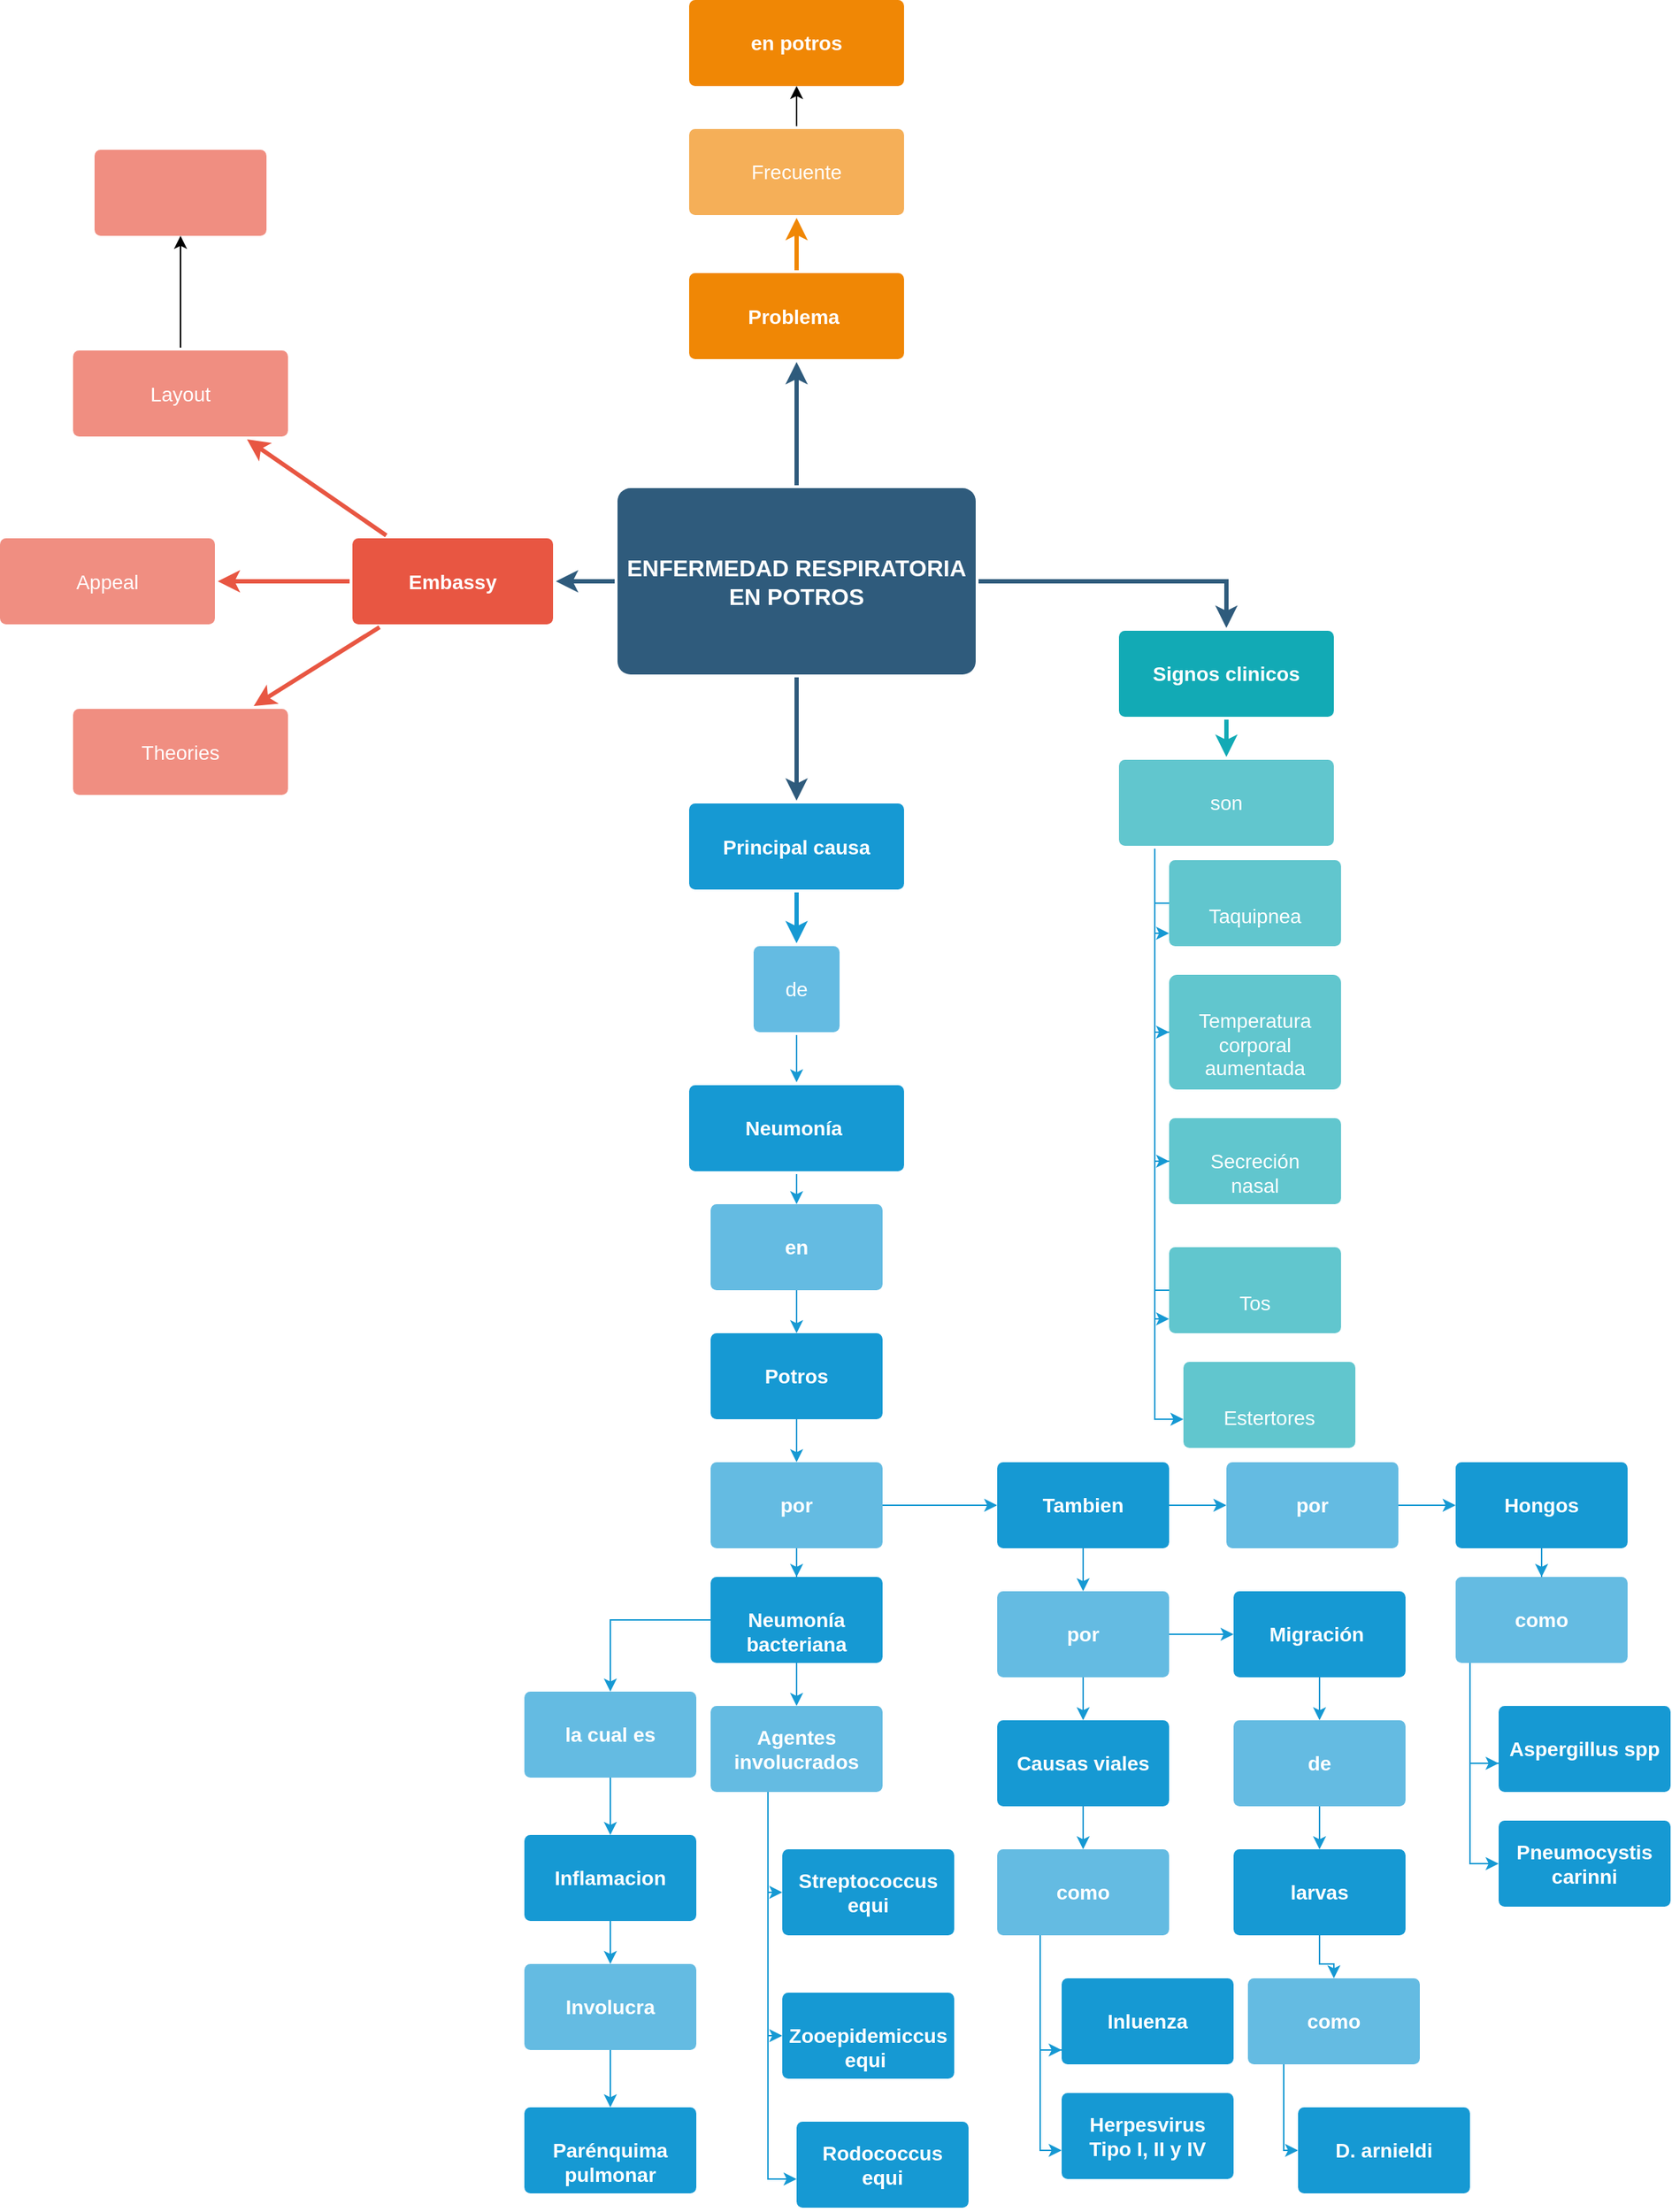 <mxfile version="13.6.6" type="github">
  <diagram id="6a731a19-8d31-9384-78a2-239565b7b9f0" name="Page-1">
    <mxGraphModel dx="1021" dy="509" grid="1" gridSize="10" guides="1" tooltips="1" connect="1" arrows="1" fold="1" page="1" pageScale="1" pageWidth="1169" pageHeight="827" background="#ffffff" math="0" shadow="0">
      <root>
        <mxCell id="0" />
        <mxCell id="1" parent="0" />
        <mxCell id="1745" value="" style="edgeStyle=none;rounded=0;jumpStyle=none;html=1;shadow=0;labelBackgroundColor=none;startArrow=none;startFill=0;endArrow=classic;endFill=1;jettySize=auto;orthogonalLoop=1;strokeColor=#2F5B7C;strokeWidth=3;fontFamily=Helvetica;fontSize=16;fontColor=#23445D;spacing=5;" parent="1" source="1749" target="1764" edge="1">
          <mxGeometry relative="1" as="geometry" />
        </mxCell>
        <mxCell id="1746" value="" style="edgeStyle=orthogonalEdgeStyle;rounded=0;jumpStyle=none;html=1;shadow=0;labelBackgroundColor=none;startArrow=none;startFill=0;endArrow=classic;endFill=1;jettySize=auto;orthogonalLoop=1;strokeColor=#2F5B7C;strokeWidth=3;fontFamily=Helvetica;fontSize=16;fontColor=#23445D;spacing=5;" parent="1" source="1749" target="1771" edge="1">
          <mxGeometry relative="1" as="geometry">
            <Array as="points">
              <mxPoint x="870" y="415" />
            </Array>
          </mxGeometry>
        </mxCell>
        <mxCell id="1747" value="" style="edgeStyle=none;rounded=0;jumpStyle=none;html=1;shadow=0;labelBackgroundColor=none;startArrow=none;startFill=0;endArrow=classic;endFill=1;jettySize=auto;orthogonalLoop=1;strokeColor=#2F5B7C;strokeWidth=3;fontFamily=Helvetica;fontSize=16;fontColor=#23445D;spacing=5;" parent="1" source="1749" target="1760" edge="1">
          <mxGeometry relative="1" as="geometry" />
        </mxCell>
        <mxCell id="1748" value="" style="edgeStyle=none;rounded=0;jumpStyle=none;html=1;shadow=0;labelBackgroundColor=none;startArrow=none;startFill=0;endArrow=classic;endFill=1;jettySize=auto;orthogonalLoop=1;strokeColor=#2F5B7C;strokeWidth=3;fontFamily=Helvetica;fontSize=16;fontColor=#23445D;spacing=5;" parent="1" source="1749" target="1753" edge="1">
          <mxGeometry relative="1" as="geometry" />
        </mxCell>
        <mxCell id="1749" value="ENFERMEDAD RESPIRATORIA EN POTROS" style="rounded=1;whiteSpace=wrap;html=1;shadow=0;labelBackgroundColor=none;strokeColor=none;strokeWidth=3;fillColor=#2F5B7C;fontFamily=Helvetica;fontSize=16;fontColor=#FFFFFF;align=center;fontStyle=1;spacing=5;arcSize=7;perimeterSpacing=2;" parent="1" vertex="1">
          <mxGeometry x="445" y="350.5" width="250" height="130" as="geometry" />
        </mxCell>
        <mxCell id="1750" value="" style="edgeStyle=none;rounded=1;jumpStyle=none;html=1;shadow=0;labelBackgroundColor=none;startArrow=none;startFill=0;jettySize=auto;orthogonalLoop=1;strokeColor=#E85642;strokeWidth=3;fontFamily=Helvetica;fontSize=14;fontColor=#FFFFFF;spacing=5;fontStyle=1;fillColor=#b0e3e6;" parent="1" source="1753" target="1756" edge="1">
          <mxGeometry relative="1" as="geometry" />
        </mxCell>
        <mxCell id="1751" value="" style="edgeStyle=none;rounded=1;jumpStyle=none;html=1;shadow=0;labelBackgroundColor=none;startArrow=none;startFill=0;jettySize=auto;orthogonalLoop=1;strokeColor=#E85642;strokeWidth=3;fontFamily=Helvetica;fontSize=14;fontColor=#FFFFFF;spacing=5;fontStyle=1;fillColor=#b0e3e6;" parent="1" source="1753" target="1755" edge="1">
          <mxGeometry relative="1" as="geometry" />
        </mxCell>
        <mxCell id="1752" value="" style="edgeStyle=none;rounded=1;jumpStyle=none;html=1;shadow=0;labelBackgroundColor=none;startArrow=none;startFill=0;jettySize=auto;orthogonalLoop=1;strokeColor=#E85642;strokeWidth=3;fontFamily=Helvetica;fontSize=14;fontColor=#FFFFFF;spacing=5;fontStyle=1;fillColor=#b0e3e6;" parent="1" source="1753" target="1754" edge="1">
          <mxGeometry relative="1" as="geometry" />
        </mxCell>
        <mxCell id="1753" value="Embassy" style="rounded=1;whiteSpace=wrap;html=1;shadow=0;labelBackgroundColor=none;strokeColor=none;strokeWidth=3;fillColor=#e85642;fontFamily=Helvetica;fontSize=14;fontColor=#FFFFFF;align=center;spacing=5;fontStyle=1;arcSize=7;perimeterSpacing=2;" parent="1" vertex="1">
          <mxGeometry x="260" y="385.5" width="140" height="60" as="geometry" />
        </mxCell>
        <mxCell id="1754" value="Theories" style="rounded=1;whiteSpace=wrap;html=1;shadow=0;labelBackgroundColor=none;strokeColor=none;strokeWidth=3;fillColor=#f08e81;fontFamily=Helvetica;fontSize=14;fontColor=#FFFFFF;align=center;spacing=5;fontStyle=0;arcSize=7;perimeterSpacing=2;" parent="1" vertex="1">
          <mxGeometry x="65" y="504.5" width="150" height="60" as="geometry" />
        </mxCell>
        <mxCell id="1755" value="Appeal" style="rounded=1;whiteSpace=wrap;html=1;shadow=0;labelBackgroundColor=none;strokeColor=none;strokeWidth=3;fillColor=#f08e81;fontFamily=Helvetica;fontSize=14;fontColor=#FFFFFF;align=center;spacing=5;fontStyle=0;arcSize=7;perimeterSpacing=2;" parent="1" vertex="1">
          <mxGeometry x="14" y="385.5" width="150" height="60" as="geometry" />
        </mxCell>
        <mxCell id="0YYy5fUookCanVHD36Z4-1780" value="" style="edgeStyle=orthogonalEdgeStyle;rounded=0;orthogonalLoop=1;jettySize=auto;html=1;" edge="1" parent="1" source="1756" target="0YYy5fUookCanVHD36Z4-1779">
          <mxGeometry relative="1" as="geometry" />
        </mxCell>
        <mxCell id="1756" value="Layout" style="rounded=1;whiteSpace=wrap;html=1;shadow=0;labelBackgroundColor=none;strokeColor=none;strokeWidth=3;fillColor=#f08e81;fontFamily=Helvetica;fontSize=14;fontColor=#FFFFFF;align=center;spacing=5;fontStyle=0;arcSize=7;perimeterSpacing=2;" parent="1" vertex="1">
          <mxGeometry x="65" y="254.5" width="150" height="60" as="geometry" />
        </mxCell>
        <mxCell id="1758" value="" style="edgeStyle=none;rounded=0;jumpStyle=none;html=1;shadow=0;labelBackgroundColor=none;startArrow=none;startFill=0;endArrow=classic;endFill=1;jettySize=auto;orthogonalLoop=1;strokeColor=#1699D3;strokeWidth=3;fontFamily=Helvetica;fontSize=14;fontColor=#FFFFFF;spacing=5;" parent="1" source="1760" target="1762" edge="1">
          <mxGeometry relative="1" as="geometry" />
        </mxCell>
        <mxCell id="1760" value="Principal causa" style="rounded=1;whiteSpace=wrap;html=1;shadow=0;labelBackgroundColor=none;strokeColor=none;strokeWidth=3;fillColor=#1699d3;fontFamily=Helvetica;fontSize=14;fontColor=#FFFFFF;align=center;spacing=5;fontStyle=1;arcSize=7;perimeterSpacing=2;" parent="1" vertex="1">
          <mxGeometry x="495" y="570.5" width="150" height="60" as="geometry" />
        </mxCell>
        <mxCell id="0YYy5fUookCanVHD36Z4-1787" value="" style="edgeStyle=orthogonalEdgeStyle;rounded=0;orthogonalLoop=1;jettySize=auto;html=1;strokeColor=#1699D3;" edge="1" parent="1" source="1762" target="0YYy5fUookCanVHD36Z4-1785">
          <mxGeometry relative="1" as="geometry" />
        </mxCell>
        <mxCell id="1762" value="de" style="rounded=1;whiteSpace=wrap;html=1;shadow=0;labelBackgroundColor=none;strokeColor=none;strokeWidth=3;fillColor=#64bbe2;fontFamily=Helvetica;fontSize=14;fontColor=#FFFFFF;align=center;spacing=5;arcSize=7;perimeterSpacing=2;" parent="1" vertex="1">
          <mxGeometry x="540" y="670" width="60" height="60" as="geometry" />
        </mxCell>
        <mxCell id="1764" value="Problema&amp;nbsp;" style="rounded=1;whiteSpace=wrap;html=1;shadow=0;labelBackgroundColor=none;strokeColor=none;strokeWidth=3;fontFamily=Helvetica;fontSize=14;fontColor=#FFFFFF;align=center;spacing=5;fontStyle=1;arcSize=7;perimeterSpacing=2;fillColor=#F08705;" parent="1" vertex="1">
          <mxGeometry x="495" y="200.5" width="150" height="60" as="geometry" />
        </mxCell>
        <mxCell id="0YYy5fUookCanVHD36Z4-1783" style="edgeStyle=orthogonalEdgeStyle;rounded=0;orthogonalLoop=1;jettySize=auto;html=1;" edge="1" parent="1" source="1767">
          <mxGeometry relative="1" as="geometry">
            <mxPoint x="570" y="70" as="targetPoint" />
          </mxGeometry>
        </mxCell>
        <mxCell id="1767" value="Frecuente" style="rounded=1;whiteSpace=wrap;html=1;shadow=0;labelBackgroundColor=none;strokeColor=none;strokeWidth=3;fillColor=#f5af58;fontFamily=Helvetica;fontSize=14;fontColor=#FFFFFF;align=center;spacing=5;arcSize=7;perimeterSpacing=2;" parent="1" vertex="1">
          <mxGeometry x="495" y="100" width="150" height="60" as="geometry" />
        </mxCell>
        <mxCell id="1768" value="" style="edgeStyle=none;rounded=0;jumpStyle=none;html=1;shadow=0;labelBackgroundColor=none;startArrow=none;startFill=0;endArrow=classic;endFill=1;jettySize=auto;orthogonalLoop=1;strokeColor=#F08705;strokeWidth=3;fontFamily=Helvetica;fontSize=14;fontColor=#FFFFFF;spacing=5;" parent="1" source="1764" target="1767" edge="1">
          <mxGeometry relative="1" as="geometry" />
        </mxCell>
        <mxCell id="1771" value="Signos clinicos" style="rounded=1;whiteSpace=wrap;html=1;shadow=0;labelBackgroundColor=none;strokeColor=none;strokeWidth=3;fillColor=#12aab5;fontFamily=Helvetica;fontSize=14;fontColor=#FFFFFF;align=center;spacing=5;fontStyle=1;arcSize=7;perimeterSpacing=2;" parent="1" vertex="1">
          <mxGeometry x="795" y="450.0" width="150" height="60" as="geometry" />
        </mxCell>
        <mxCell id="0YYy5fUookCanVHD36Z4-1854" value="" style="edgeStyle=orthogonalEdgeStyle;rounded=0;orthogonalLoop=1;jettySize=auto;html=1;strokeColor=#1699D3;" edge="1" parent="1" source="1772" target="0YYy5fUookCanVHD36Z4-1853">
          <mxGeometry relative="1" as="geometry">
            <Array as="points">
              <mxPoint x="820" y="661" />
            </Array>
          </mxGeometry>
        </mxCell>
        <mxCell id="1772" value="son" style="rounded=1;whiteSpace=wrap;html=1;shadow=0;labelBackgroundColor=none;strokeColor=none;strokeWidth=3;fillColor=#61c6ce;fontFamily=Helvetica;fontSize=14;fontColor=#FFFFFF;align=center;spacing=5;fontStyle=0;arcSize=7;perimeterSpacing=2;" parent="1" vertex="1">
          <mxGeometry x="795" y="540" width="150" height="60" as="geometry" />
        </mxCell>
        <mxCell id="1773" value="" style="edgeStyle=none;rounded=1;jumpStyle=none;html=1;shadow=0;labelBackgroundColor=none;startArrow=none;startFill=0;jettySize=auto;orthogonalLoop=1;strokeColor=#12AAB5;strokeWidth=3;fontFamily=Helvetica;fontSize=14;fontColor=#FFFFFF;spacing=5;fontStyle=1;fillColor=#b0e3e6;" parent="1" source="1771" target="1772" edge="1">
          <mxGeometry relative="1" as="geometry" />
        </mxCell>
        <mxCell id="0YYy5fUookCanVHD36Z4-1779" value="" style="whiteSpace=wrap;html=1;rounded=1;shadow=0;fontSize=14;fontColor=#FFFFFF;fontStyle=0;strokeColor=none;strokeWidth=3;fillColor=#f08e81;spacing=5;arcSize=7;" vertex="1" parent="1">
          <mxGeometry x="80" y="114.5" width="120" height="60" as="geometry" />
        </mxCell>
        <mxCell id="0YYy5fUookCanVHD36Z4-1784" value="en potros" style="rounded=1;whiteSpace=wrap;html=1;shadow=0;labelBackgroundColor=none;strokeColor=none;strokeWidth=3;fontFamily=Helvetica;fontSize=14;fontColor=#FFFFFF;align=center;spacing=5;fontStyle=1;arcSize=7;perimeterSpacing=2;fillColor=#F08705;" vertex="1" parent="1">
          <mxGeometry x="495" y="10" width="150" height="60" as="geometry" />
        </mxCell>
        <mxCell id="0YYy5fUookCanVHD36Z4-1789" value="" style="edgeStyle=orthogonalEdgeStyle;rounded=0;orthogonalLoop=1;jettySize=auto;html=1;strokeColor=#1699D3;" edge="1" parent="1" source="0YYy5fUookCanVHD36Z4-1785" target="0YYy5fUookCanVHD36Z4-1788">
          <mxGeometry relative="1" as="geometry" />
        </mxCell>
        <mxCell id="0YYy5fUookCanVHD36Z4-1785" value="Neumonía&amp;nbsp;" style="rounded=1;whiteSpace=wrap;html=1;shadow=0;labelBackgroundColor=none;strokeColor=none;strokeWidth=3;fillColor=#1699d3;fontFamily=Helvetica;fontSize=14;fontColor=#FFFFFF;align=center;spacing=5;fontStyle=1;arcSize=7;perimeterSpacing=2;" vertex="1" parent="1">
          <mxGeometry x="495" y="767" width="150" height="60" as="geometry" />
        </mxCell>
        <mxCell id="0YYy5fUookCanVHD36Z4-1791" value="" style="edgeStyle=orthogonalEdgeStyle;rounded=0;orthogonalLoop=1;jettySize=auto;html=1;strokeColor=#1699D3;" edge="1" parent="1" source="0YYy5fUookCanVHD36Z4-1788" target="0YYy5fUookCanVHD36Z4-1790">
          <mxGeometry relative="1" as="geometry" />
        </mxCell>
        <mxCell id="0YYy5fUookCanVHD36Z4-1788" value="en" style="whiteSpace=wrap;html=1;rounded=1;shadow=0;fontSize=14;fontColor=#FFFFFF;fontStyle=1;strokeColor=none;strokeWidth=3;spacing=5;arcSize=7;fillColor=#64BBE2;" vertex="1" parent="1">
          <mxGeometry x="510" y="850" width="120" height="60" as="geometry" />
        </mxCell>
        <mxCell id="0YYy5fUookCanVHD36Z4-1793" value="" style="edgeStyle=orthogonalEdgeStyle;rounded=0;orthogonalLoop=1;jettySize=auto;html=1;strokeColor=#1699D3;" edge="1" parent="1" source="0YYy5fUookCanVHD36Z4-1790" target="0YYy5fUookCanVHD36Z4-1792">
          <mxGeometry relative="1" as="geometry" />
        </mxCell>
        <mxCell id="0YYy5fUookCanVHD36Z4-1790" value="Potros" style="whiteSpace=wrap;html=1;rounded=1;shadow=0;fontSize=14;fontColor=#FFFFFF;fontStyle=1;strokeColor=none;strokeWidth=3;fillColor=#1699d3;spacing=5;arcSize=7;" vertex="1" parent="1">
          <mxGeometry x="510" y="940" width="120" height="60" as="geometry" />
        </mxCell>
        <mxCell id="0YYy5fUookCanVHD36Z4-1795" value="" style="edgeStyle=orthogonalEdgeStyle;rounded=0;orthogonalLoop=1;jettySize=auto;html=1;strokeColor=#1699D3;" edge="1" parent="1" source="0YYy5fUookCanVHD36Z4-1792" target="0YYy5fUookCanVHD36Z4-1794">
          <mxGeometry relative="1" as="geometry" />
        </mxCell>
        <mxCell id="0YYy5fUookCanVHD36Z4-1816" value="" style="edgeStyle=orthogonalEdgeStyle;rounded=0;orthogonalLoop=1;jettySize=auto;html=1;strokeColor=#1699D3;" edge="1" parent="1" source="0YYy5fUookCanVHD36Z4-1792" target="0YYy5fUookCanVHD36Z4-1815">
          <mxGeometry relative="1" as="geometry" />
        </mxCell>
        <mxCell id="0YYy5fUookCanVHD36Z4-1792" value="por" style="whiteSpace=wrap;html=1;rounded=1;shadow=0;fontSize=14;fontColor=#FFFFFF;fontStyle=1;strokeColor=none;strokeWidth=3;spacing=5;arcSize=7;fillColor=#64BBE2;" vertex="1" parent="1">
          <mxGeometry x="510" y="1030" width="120" height="60" as="geometry" />
        </mxCell>
        <mxCell id="0YYy5fUookCanVHD36Z4-1797" value="" style="edgeStyle=orthogonalEdgeStyle;rounded=0;orthogonalLoop=1;jettySize=auto;html=1;strokeColor=#1699D3;" edge="1" parent="1" source="0YYy5fUookCanVHD36Z4-1794" target="0YYy5fUookCanVHD36Z4-1796">
          <mxGeometry relative="1" as="geometry" />
        </mxCell>
        <mxCell id="0YYy5fUookCanVHD36Z4-1805" value="" style="edgeStyle=orthogonalEdgeStyle;rounded=0;orthogonalLoop=1;jettySize=auto;html=1;strokeColor=#1699D3;" edge="1" parent="1" source="0YYy5fUookCanVHD36Z4-1794" target="0YYy5fUookCanVHD36Z4-1804">
          <mxGeometry relative="1" as="geometry" />
        </mxCell>
        <mxCell id="0YYy5fUookCanVHD36Z4-1794" value="&lt;br&gt;Neumonía bacteriana" style="whiteSpace=wrap;html=1;rounded=1;shadow=0;fontSize=14;fontColor=#FFFFFF;fontStyle=1;strokeColor=none;strokeWidth=3;fillColor=#1699d3;spacing=5;arcSize=7;" vertex="1" parent="1">
          <mxGeometry x="510" y="1110" width="120" height="60" as="geometry" />
        </mxCell>
        <mxCell id="0YYy5fUookCanVHD36Z4-1799" value="" style="edgeStyle=orthogonalEdgeStyle;rounded=0;orthogonalLoop=1;jettySize=auto;html=1;strokeColor=#1699D3;" edge="1" parent="1" source="0YYy5fUookCanVHD36Z4-1796" target="0YYy5fUookCanVHD36Z4-1798">
          <mxGeometry relative="1" as="geometry" />
        </mxCell>
        <mxCell id="0YYy5fUookCanVHD36Z4-1796" value="la cual es" style="whiteSpace=wrap;html=1;rounded=1;shadow=0;fontSize=14;fontColor=#FFFFFF;fontStyle=1;strokeColor=none;strokeWidth=3;spacing=5;arcSize=7;fillColor=#64BBE2;" vertex="1" parent="1">
          <mxGeometry x="380" y="1190" width="120" height="60" as="geometry" />
        </mxCell>
        <mxCell id="0YYy5fUookCanVHD36Z4-1801" value="" style="edgeStyle=orthogonalEdgeStyle;rounded=0;orthogonalLoop=1;jettySize=auto;html=1;strokeColor=#1699D3;" edge="1" parent="1" source="0YYy5fUookCanVHD36Z4-1798" target="0YYy5fUookCanVHD36Z4-1800">
          <mxGeometry relative="1" as="geometry" />
        </mxCell>
        <mxCell id="0YYy5fUookCanVHD36Z4-1798" value="Inflamacion" style="whiteSpace=wrap;html=1;rounded=1;shadow=0;fontSize=14;fontColor=#FFFFFF;fontStyle=1;strokeColor=none;strokeWidth=3;spacing=5;arcSize=7;fillColor=#1699D3;" vertex="1" parent="1">
          <mxGeometry x="380" y="1290" width="120" height="60" as="geometry" />
        </mxCell>
        <mxCell id="0YYy5fUookCanVHD36Z4-1803" value="" style="edgeStyle=orthogonalEdgeStyle;rounded=0;orthogonalLoop=1;jettySize=auto;html=1;strokeColor=#1699D3;" edge="1" parent="1" source="0YYy5fUookCanVHD36Z4-1800" target="0YYy5fUookCanVHD36Z4-1802">
          <mxGeometry relative="1" as="geometry" />
        </mxCell>
        <mxCell id="0YYy5fUookCanVHD36Z4-1800" value="Involucra" style="whiteSpace=wrap;html=1;rounded=1;shadow=0;fontSize=14;fontColor=#FFFFFF;fontStyle=1;strokeColor=none;strokeWidth=3;fillColor=#64BBE2;spacing=5;arcSize=7;" vertex="1" parent="1">
          <mxGeometry x="380" y="1380" width="120" height="60" as="geometry" />
        </mxCell>
        <mxCell id="0YYy5fUookCanVHD36Z4-1802" value="&lt;br&gt;Parénquima pulmonar" style="whiteSpace=wrap;html=1;rounded=1;shadow=0;fontSize=14;fontColor=#FFFFFF;fontStyle=1;strokeColor=none;strokeWidth=3;spacing=5;arcSize=7;fillColor=#1699D3;" vertex="1" parent="1">
          <mxGeometry x="380" y="1480" width="120" height="60" as="geometry" />
        </mxCell>
        <mxCell id="0YYy5fUookCanVHD36Z4-1807" value="" style="edgeStyle=orthogonalEdgeStyle;rounded=0;orthogonalLoop=1;jettySize=auto;html=1;strokeColor=#1699D3;entryX=0;entryY=0.5;entryDx=0;entryDy=0;" edge="1" parent="1" source="0YYy5fUookCanVHD36Z4-1804" target="0YYy5fUookCanVHD36Z4-1806">
          <mxGeometry relative="1" as="geometry">
            <mxPoint x="550" y="1330" as="targetPoint" />
            <Array as="points">
              <mxPoint x="550" y="1330" />
            </Array>
          </mxGeometry>
        </mxCell>
        <mxCell id="0YYy5fUookCanVHD36Z4-1804" value="Agentes involucrados" style="whiteSpace=wrap;html=1;rounded=1;shadow=0;fontSize=14;fontColor=#FFFFFF;fontStyle=1;strokeColor=none;strokeWidth=3;spacing=5;arcSize=7;fillColor=#64BBE2;" vertex="1" parent="1">
          <mxGeometry x="510" y="1200" width="120" height="60" as="geometry" />
        </mxCell>
        <mxCell id="0YYy5fUookCanVHD36Z4-1811" value="" style="edgeStyle=orthogonalEdgeStyle;rounded=0;orthogonalLoop=1;jettySize=auto;html=1;strokeColor=#1699D3;" edge="1" parent="1" target="0YYy5fUookCanVHD36Z4-1810">
          <mxGeometry relative="1" as="geometry">
            <mxPoint x="550" y="1330" as="sourcePoint" />
            <Array as="points">
              <mxPoint x="550" y="1430" />
            </Array>
          </mxGeometry>
        </mxCell>
        <mxCell id="0YYy5fUookCanVHD36Z4-1806" value="&#xa;&#xa;Streptococcus&#xa;equi&#xa;&#xa;" style="whiteSpace=wrap;html=1;rounded=1;shadow=0;fontSize=14;fontColor=#FFFFFF;fontStyle=1;strokeColor=none;strokeWidth=3;fillColor=#1699d3;spacing=5;arcSize=7;" vertex="1" parent="1">
          <mxGeometry x="560" y="1300" width="120" height="60" as="geometry" />
        </mxCell>
        <mxCell id="0YYy5fUookCanVHD36Z4-1813" value="" style="edgeStyle=orthogonalEdgeStyle;rounded=0;orthogonalLoop=1;jettySize=auto;html=1;strokeColor=#1699D3;" edge="1" parent="1" target="0YYy5fUookCanVHD36Z4-1812">
          <mxGeometry relative="1" as="geometry">
            <mxPoint x="550" y="1430" as="sourcePoint" />
            <Array as="points">
              <mxPoint x="550" y="1530" />
              <mxPoint x="630" y="1530" />
            </Array>
          </mxGeometry>
        </mxCell>
        <mxCell id="0YYy5fUookCanVHD36Z4-1810" value="&lt;br&gt;Zooepidemiccus equi&amp;nbsp;" style="whiteSpace=wrap;html=1;rounded=1;shadow=0;fontSize=14;fontColor=#FFFFFF;fontStyle=1;strokeColor=none;strokeWidth=3;fillColor=#1699d3;spacing=5;arcSize=7;" vertex="1" parent="1">
          <mxGeometry x="560" y="1400" width="120" height="60" as="geometry" />
        </mxCell>
        <mxCell id="0YYy5fUookCanVHD36Z4-1812" value="Rodococcus&lt;br/&gt;equi" style="whiteSpace=wrap;html=1;rounded=1;shadow=0;fontSize=14;fontColor=#FFFFFF;fontStyle=1;strokeColor=none;strokeWidth=3;fillColor=#1699d3;spacing=5;arcSize=7;" vertex="1" parent="1">
          <mxGeometry x="570" y="1490" width="120" height="60" as="geometry" />
        </mxCell>
        <mxCell id="0YYy5fUookCanVHD36Z4-1818" value="" style="edgeStyle=orthogonalEdgeStyle;rounded=0;orthogonalLoop=1;jettySize=auto;html=1;strokeColor=#1699D3;" edge="1" parent="1" source="0YYy5fUookCanVHD36Z4-1815" target="0YYy5fUookCanVHD36Z4-1817">
          <mxGeometry relative="1" as="geometry" />
        </mxCell>
        <mxCell id="0YYy5fUookCanVHD36Z4-1843" value="" style="edgeStyle=orthogonalEdgeStyle;rounded=0;orthogonalLoop=1;jettySize=auto;html=1;strokeColor=#1699D3;" edge="1" parent="1" source="0YYy5fUookCanVHD36Z4-1815" target="0YYy5fUookCanVHD36Z4-1842">
          <mxGeometry relative="1" as="geometry" />
        </mxCell>
        <mxCell id="0YYy5fUookCanVHD36Z4-1815" value="Tambien" style="whiteSpace=wrap;html=1;rounded=1;shadow=0;fontSize=14;fontColor=#FFFFFF;fontStyle=1;strokeColor=none;strokeWidth=3;spacing=5;arcSize=7;fillColor=#1699D3;" vertex="1" parent="1">
          <mxGeometry x="710" y="1030" width="120" height="60" as="geometry" />
        </mxCell>
        <mxCell id="0YYy5fUookCanVHD36Z4-1820" value="" style="edgeStyle=orthogonalEdgeStyle;rounded=0;orthogonalLoop=1;jettySize=auto;html=1;strokeColor=#1699D3;" edge="1" parent="1" source="0YYy5fUookCanVHD36Z4-1817" target="0YYy5fUookCanVHD36Z4-1819">
          <mxGeometry relative="1" as="geometry" />
        </mxCell>
        <mxCell id="0YYy5fUookCanVHD36Z4-1828" value="" style="edgeStyle=orthogonalEdgeStyle;rounded=0;orthogonalLoop=1;jettySize=auto;html=1;strokeColor=#1699D3;" edge="1" parent="1" source="0YYy5fUookCanVHD36Z4-1817" target="0YYy5fUookCanVHD36Z4-1827">
          <mxGeometry relative="1" as="geometry" />
        </mxCell>
        <mxCell id="0YYy5fUookCanVHD36Z4-1817" value="por" style="whiteSpace=wrap;html=1;rounded=1;shadow=0;fontSize=14;fontColor=#FFFFFF;fontStyle=1;strokeColor=none;strokeWidth=3;fillColor=#64BBE2;spacing=5;arcSize=7;" vertex="1" parent="1">
          <mxGeometry x="710" y="1120" width="120" height="60" as="geometry" />
        </mxCell>
        <mxCell id="0YYy5fUookCanVHD36Z4-1822" value="" style="edgeStyle=orthogonalEdgeStyle;rounded=0;orthogonalLoop=1;jettySize=auto;html=1;strokeColor=#1699D3;" edge="1" parent="1" source="0YYy5fUookCanVHD36Z4-1819" target="0YYy5fUookCanVHD36Z4-1821">
          <mxGeometry relative="1" as="geometry" />
        </mxCell>
        <mxCell id="0YYy5fUookCanVHD36Z4-1819" value="Causas viales" style="whiteSpace=wrap;html=1;rounded=1;shadow=0;fontSize=14;fontColor=#FFFFFF;fontStyle=1;strokeColor=none;strokeWidth=3;spacing=5;arcSize=7;fillColor=#1699D3;" vertex="1" parent="1">
          <mxGeometry x="710" y="1210" width="120" height="60" as="geometry" />
        </mxCell>
        <mxCell id="0YYy5fUookCanVHD36Z4-1824" value="" style="edgeStyle=orthogonalEdgeStyle;rounded=0;orthogonalLoop=1;jettySize=auto;html=1;strokeColor=#1699D3;" edge="1" parent="1" source="0YYy5fUookCanVHD36Z4-1821" target="0YYy5fUookCanVHD36Z4-1823">
          <mxGeometry relative="1" as="geometry">
            <Array as="points">
              <mxPoint x="740" y="1440" />
            </Array>
          </mxGeometry>
        </mxCell>
        <mxCell id="0YYy5fUookCanVHD36Z4-1821" value="como" style="whiteSpace=wrap;html=1;rounded=1;shadow=0;fontSize=14;fontColor=#FFFFFF;fontStyle=1;strokeColor=none;strokeWidth=3;fillColor=#64BBE2;spacing=5;arcSize=7;" vertex="1" parent="1">
          <mxGeometry x="710" y="1300" width="120" height="60" as="geometry" />
        </mxCell>
        <mxCell id="0YYy5fUookCanVHD36Z4-1826" value="" style="edgeStyle=orthogonalEdgeStyle;rounded=0;orthogonalLoop=1;jettySize=auto;html=1;strokeColor=#1699D3;" edge="1" parent="1" source="0YYy5fUookCanVHD36Z4-1823" target="0YYy5fUookCanVHD36Z4-1825">
          <mxGeometry relative="1" as="geometry">
            <Array as="points">
              <mxPoint x="740" y="1440" />
              <mxPoint x="740" y="1510" />
              <mxPoint x="830" y="1510" />
            </Array>
          </mxGeometry>
        </mxCell>
        <mxCell id="0YYy5fUookCanVHD36Z4-1823" value="&#xa;&#xa; Inluenza&#xa;&#xa;" style="whiteSpace=wrap;html=1;rounded=1;shadow=0;fontSize=14;fontColor=#FFFFFF;fontStyle=1;strokeColor=none;strokeWidth=3;spacing=5;arcSize=7;fillColor=#1699D3;" vertex="1" parent="1">
          <mxGeometry x="755" y="1390" width="120" height="60" as="geometry" />
        </mxCell>
        <mxCell id="0YYy5fUookCanVHD36Z4-1825" value="&#xa;&#xa; Herpesvirus Tipo I, II y IV&#xa;&#xa;" style="whiteSpace=wrap;html=1;rounded=1;shadow=0;fontSize=14;fontColor=#FFFFFF;fontStyle=1;strokeColor=none;strokeWidth=3;spacing=5;arcSize=7;fillColor=#1699D3;" vertex="1" parent="1">
          <mxGeometry x="755" y="1470" width="120" height="60" as="geometry" />
        </mxCell>
        <mxCell id="0YYy5fUookCanVHD36Z4-1830" value="" style="edgeStyle=orthogonalEdgeStyle;rounded=0;orthogonalLoop=1;jettySize=auto;html=1;strokeColor=#1699D3;" edge="1" parent="1" source="0YYy5fUookCanVHD36Z4-1827" target="0YYy5fUookCanVHD36Z4-1829">
          <mxGeometry relative="1" as="geometry" />
        </mxCell>
        <mxCell id="0YYy5fUookCanVHD36Z4-1827" value="Migración&amp;nbsp;" style="whiteSpace=wrap;html=1;rounded=1;shadow=0;fontSize=14;fontColor=#FFFFFF;fontStyle=1;strokeColor=none;strokeWidth=3;spacing=5;arcSize=7;fillColor=#1699D3;" vertex="1" parent="1">
          <mxGeometry x="875" y="1120" width="120" height="60" as="geometry" />
        </mxCell>
        <mxCell id="0YYy5fUookCanVHD36Z4-1832" value="" style="edgeStyle=orthogonalEdgeStyle;rounded=0;orthogonalLoop=1;jettySize=auto;html=1;strokeColor=#1699D3;" edge="1" parent="1" source="0YYy5fUookCanVHD36Z4-1829" target="0YYy5fUookCanVHD36Z4-1831">
          <mxGeometry relative="1" as="geometry" />
        </mxCell>
        <mxCell id="0YYy5fUookCanVHD36Z4-1829" value="de" style="whiteSpace=wrap;html=1;rounded=1;shadow=0;fontSize=14;fontColor=#FFFFFF;fontStyle=1;strokeColor=none;strokeWidth=3;fillColor=#64BBE2;spacing=5;arcSize=7;" vertex="1" parent="1">
          <mxGeometry x="875" y="1210" width="120" height="60" as="geometry" />
        </mxCell>
        <mxCell id="0YYy5fUookCanVHD36Z4-1834" value="" style="edgeStyle=orthogonalEdgeStyle;rounded=0;orthogonalLoop=1;jettySize=auto;html=1;strokeColor=#1699D3;" edge="1" parent="1" source="0YYy5fUookCanVHD36Z4-1831" target="0YYy5fUookCanVHD36Z4-1833">
          <mxGeometry relative="1" as="geometry" />
        </mxCell>
        <mxCell id="0YYy5fUookCanVHD36Z4-1831" value="larvas" style="whiteSpace=wrap;html=1;rounded=1;shadow=0;fontSize=14;fontColor=#FFFFFF;fontStyle=1;strokeColor=none;strokeWidth=3;spacing=5;arcSize=7;fillColor=#1699D3;" vertex="1" parent="1">
          <mxGeometry x="875" y="1300" width="120" height="60" as="geometry" />
        </mxCell>
        <mxCell id="0YYy5fUookCanVHD36Z4-1836" value="" style="edgeStyle=orthogonalEdgeStyle;rounded=0;orthogonalLoop=1;jettySize=auto;html=1;strokeColor=#1699D3;" edge="1" parent="1" source="0YYy5fUookCanVHD36Z4-1833" target="0YYy5fUookCanVHD36Z4-1835">
          <mxGeometry relative="1" as="geometry">
            <Array as="points">
              <mxPoint x="910" y="1510" />
            </Array>
          </mxGeometry>
        </mxCell>
        <mxCell id="0YYy5fUookCanVHD36Z4-1833" value="como" style="whiteSpace=wrap;html=1;rounded=1;shadow=0;fontSize=14;fontColor=#FFFFFF;fontStyle=1;strokeColor=none;strokeWidth=3;fillColor=#64BBE2;spacing=5;arcSize=7;" vertex="1" parent="1">
          <mxGeometry x="885" y="1390" width="120" height="60" as="geometry" />
        </mxCell>
        <mxCell id="0YYy5fUookCanVHD36Z4-1835" value="&#xa;&#xa;D. arnieldi &#xa;&#xa;" style="whiteSpace=wrap;html=1;rounded=1;shadow=0;fontSize=14;fontColor=#FFFFFF;fontStyle=1;strokeColor=none;strokeWidth=3;spacing=5;arcSize=7;fillColor=#1699D3;" vertex="1" parent="1">
          <mxGeometry x="920" y="1480" width="120" height="60" as="geometry" />
        </mxCell>
        <mxCell id="0YYy5fUookCanVHD36Z4-1846" value="" style="edgeStyle=orthogonalEdgeStyle;rounded=0;orthogonalLoop=1;jettySize=auto;html=1;strokeColor=#1699D3;" edge="1" parent="1" source="0YYy5fUookCanVHD36Z4-1842" target="0YYy5fUookCanVHD36Z4-1845">
          <mxGeometry relative="1" as="geometry" />
        </mxCell>
        <mxCell id="0YYy5fUookCanVHD36Z4-1842" value="por" style="shape=process;whiteSpace=wrap;html=1;backgroundOutline=1;rounded=1;shadow=0;fontSize=14;fontColor=#FFFFFF;fontStyle=1;strokeColor=none;strokeWidth=3;fillColor=#64BBE2;spacing=5;arcSize=7;" vertex="1" parent="1">
          <mxGeometry x="870" y="1030" width="120" height="60" as="geometry" />
        </mxCell>
        <mxCell id="0YYy5fUookCanVHD36Z4-1848" value="" style="edgeStyle=orthogonalEdgeStyle;rounded=0;orthogonalLoop=1;jettySize=auto;html=1;strokeColor=#1699D3;" edge="1" parent="1" source="0YYy5fUookCanVHD36Z4-1845" target="0YYy5fUookCanVHD36Z4-1847">
          <mxGeometry relative="1" as="geometry" />
        </mxCell>
        <mxCell id="0YYy5fUookCanVHD36Z4-1845" value="Hongos" style="shape=process;whiteSpace=wrap;html=1;backgroundOutline=1;rounded=1;shadow=0;fontSize=14;fontColor=#FFFFFF;fontStyle=1;strokeColor=none;strokeWidth=3;spacing=5;arcSize=7;fillColor=#1699D3;" vertex="1" parent="1">
          <mxGeometry x="1030" y="1030" width="120" height="60" as="geometry" />
        </mxCell>
        <mxCell id="0YYy5fUookCanVHD36Z4-1850" value="" style="edgeStyle=orthogonalEdgeStyle;rounded=0;orthogonalLoop=1;jettySize=auto;html=1;strokeColor=#1699D3;" edge="1" parent="1" source="0YYy5fUookCanVHD36Z4-1847" target="0YYy5fUookCanVHD36Z4-1849">
          <mxGeometry relative="1" as="geometry">
            <Array as="points">
              <mxPoint x="1040" y="1240" />
              <mxPoint x="1120" y="1240" />
            </Array>
          </mxGeometry>
        </mxCell>
        <mxCell id="0YYy5fUookCanVHD36Z4-1847" value="como" style="whiteSpace=wrap;html=1;rounded=1;shadow=0;fontSize=14;fontColor=#FFFFFF;fontStyle=1;strokeColor=none;strokeWidth=3;fillColor=#64BBE2;spacing=5;arcSize=7;" vertex="1" parent="1">
          <mxGeometry x="1030" y="1110" width="120" height="60" as="geometry" />
        </mxCell>
        <mxCell id="0YYy5fUookCanVHD36Z4-1852" value="" style="edgeStyle=orthogonalEdgeStyle;rounded=0;orthogonalLoop=1;jettySize=auto;html=1;strokeColor=#1699D3;" edge="1" parent="1" source="0YYy5fUookCanVHD36Z4-1849" target="0YYy5fUookCanVHD36Z4-1851">
          <mxGeometry relative="1" as="geometry">
            <Array as="points">
              <mxPoint x="1040" y="1240" />
              <mxPoint x="1040" y="1310" />
              <mxPoint x="1120" y="1310" />
            </Array>
          </mxGeometry>
        </mxCell>
        <mxCell id="0YYy5fUookCanVHD36Z4-1849" value="&#xa;&#xa; Aspergillus spp&#xa;&#xa;" style="whiteSpace=wrap;html=1;rounded=1;shadow=0;fontSize=14;fontColor=#FFFFFF;fontStyle=1;strokeColor=none;strokeWidth=3;spacing=5;arcSize=7;fillColor=#1699D3;" vertex="1" parent="1">
          <mxGeometry x="1060" y="1200" width="120" height="60" as="geometry" />
        </mxCell>
        <mxCell id="0YYy5fUookCanVHD36Z4-1851" value="&#xa;&#xa;Pneumocystis carinni&#xa;&#xa;" style="whiteSpace=wrap;html=1;rounded=1;shadow=0;fontSize=14;fontColor=#FFFFFF;fontStyle=1;strokeColor=none;strokeWidth=3;spacing=5;arcSize=7;fillColor=#1699D3;" vertex="1" parent="1">
          <mxGeometry x="1060" y="1280" width="120" height="60" as="geometry" />
        </mxCell>
        <mxCell id="0YYy5fUookCanVHD36Z4-1856" value="" style="edgeStyle=orthogonalEdgeStyle;rounded=0;orthogonalLoop=1;jettySize=auto;html=1;strokeColor=#1699D3;" edge="1" parent="1" source="0YYy5fUookCanVHD36Z4-1853" target="0YYy5fUookCanVHD36Z4-1855">
          <mxGeometry relative="1" as="geometry">
            <Array as="points">
              <mxPoint x="820" y="640" />
              <mxPoint x="820" y="730" />
            </Array>
          </mxGeometry>
        </mxCell>
        <mxCell id="0YYy5fUookCanVHD36Z4-1853" value="&lt;br&gt;Taquipnea" style="whiteSpace=wrap;html=1;rounded=1;shadow=0;fontSize=14;fontColor=#FFFFFF;fontStyle=0;strokeColor=none;strokeWidth=3;fillColor=#61c6ce;spacing=5;arcSize=7;" vertex="1" parent="1">
          <mxGeometry x="830" y="610" width="120" height="60" as="geometry" />
        </mxCell>
        <mxCell id="0YYy5fUookCanVHD36Z4-1858" value="" style="edgeStyle=orthogonalEdgeStyle;rounded=0;orthogonalLoop=1;jettySize=auto;html=1;strokeColor=#1699D3;" edge="1" parent="1" source="0YYy5fUookCanVHD36Z4-1855" target="0YYy5fUookCanVHD36Z4-1857">
          <mxGeometry relative="1" as="geometry">
            <Array as="points">
              <mxPoint x="820" y="730" />
              <mxPoint x="820" y="820" />
            </Array>
          </mxGeometry>
        </mxCell>
        <mxCell id="0YYy5fUookCanVHD36Z4-1855" value="&lt;br&gt;Temperatura corporal aumentada" style="whiteSpace=wrap;html=1;rounded=1;shadow=0;fontSize=14;fontColor=#FFFFFF;fontStyle=0;strokeColor=none;strokeWidth=3;fillColor=#61c6ce;spacing=5;arcSize=7;" vertex="1" parent="1">
          <mxGeometry x="830" y="690" width="120" height="80" as="geometry" />
        </mxCell>
        <mxCell id="0YYy5fUookCanVHD36Z4-1861" value="" style="edgeStyle=orthogonalEdgeStyle;rounded=0;orthogonalLoop=1;jettySize=auto;html=1;strokeColor=#1699D3;" edge="1" parent="1" source="0YYy5fUookCanVHD36Z4-1857" target="0YYy5fUookCanVHD36Z4-1860">
          <mxGeometry relative="1" as="geometry">
            <Array as="points">
              <mxPoint x="820" y="820.0" />
              <mxPoint x="820" y="930.0" />
            </Array>
          </mxGeometry>
        </mxCell>
        <mxCell id="0YYy5fUookCanVHD36Z4-1857" value="&lt;br&gt;Secreción&lt;br&gt;nasal" style="whiteSpace=wrap;html=1;rounded=1;shadow=0;fontSize=14;fontColor=#FFFFFF;fontStyle=0;strokeColor=none;strokeWidth=3;fillColor=#61c6ce;spacing=5;arcSize=7;" vertex="1" parent="1">
          <mxGeometry x="830" y="790" width="120" height="60" as="geometry" />
        </mxCell>
        <mxCell id="0YYy5fUookCanVHD36Z4-1864" value="" style="edgeStyle=orthogonalEdgeStyle;rounded=0;orthogonalLoop=1;jettySize=auto;html=1;strokeColor=#1699D3;" edge="1" parent="1" source="0YYy5fUookCanVHD36Z4-1860" target="0YYy5fUookCanVHD36Z4-1863">
          <mxGeometry relative="1" as="geometry">
            <Array as="points">
              <mxPoint x="820" y="910" />
              <mxPoint x="820" y="1000" />
            </Array>
          </mxGeometry>
        </mxCell>
        <mxCell id="0YYy5fUookCanVHD36Z4-1860" value="&lt;br&gt;Tos" style="whiteSpace=wrap;html=1;rounded=1;shadow=0;fontSize=14;fontColor=#FFFFFF;fontStyle=0;strokeColor=none;strokeWidth=3;fillColor=#61c6ce;spacing=5;arcSize=7;" vertex="1" parent="1">
          <mxGeometry x="830" y="880" width="120" height="60" as="geometry" />
        </mxCell>
        <mxCell id="0YYy5fUookCanVHD36Z4-1863" value="&lt;br&gt;Estertores&lt;br&gt;" style="whiteSpace=wrap;html=1;rounded=1;shadow=0;fontSize=14;fontColor=#FFFFFF;fontStyle=0;strokeColor=none;strokeWidth=3;fillColor=#61c6ce;spacing=5;arcSize=7;" vertex="1" parent="1">
          <mxGeometry x="840" y="960" width="120" height="60" as="geometry" />
        </mxCell>
      </root>
    </mxGraphModel>
  </diagram>
</mxfile>
